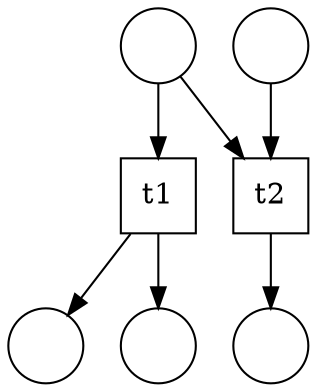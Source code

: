 digraph G {
    node [width=0.5];
x658e88 [label=""]
x658ee0 [label=""]
x658f38 [label=""]
x658f90 [label=""]
x658fe8 [label=""]
x659888 [label="t1",shape=box]
x659978 [label="t2",shape=box]
x658e88 -> x659888 
x658e88 -> x659978 
x658ee0 -> x659978 
x659888 -> x658f38 
x659888 -> x658f90 
x659978 -> x658fe8 
}
